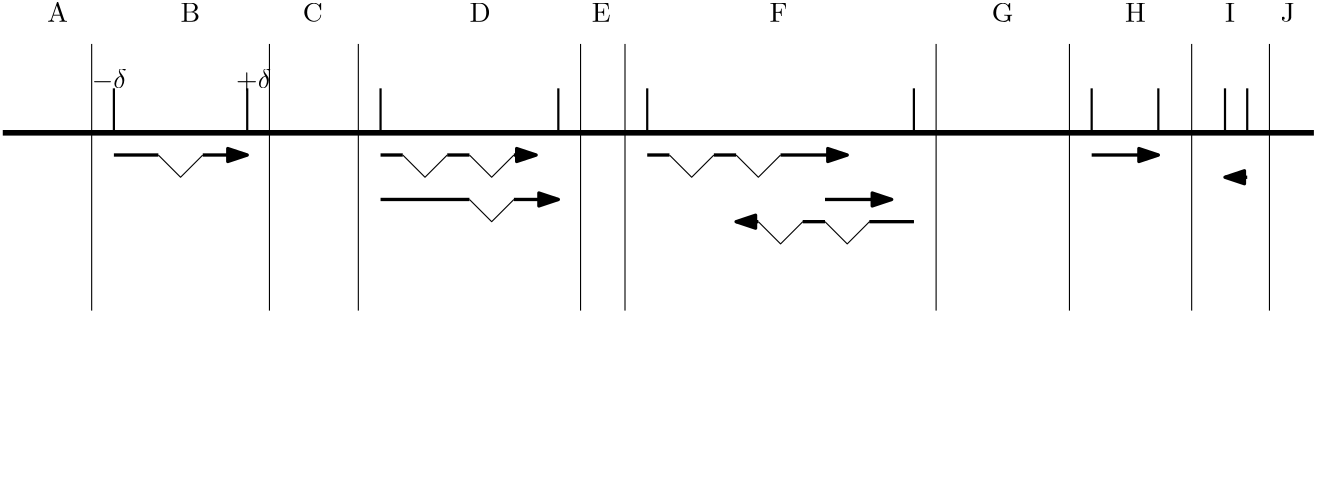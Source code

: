<?xml version="1.0"?>
<!DOCTYPE ipe SYSTEM "ipe.dtd">
<ipe version="70005" creator="Ipe 7.1.4">
<info created="D:20140127151924" modified="D:20140127172223"/>
<ipestyle name="basic">
<symbol name="arrow/arc(spx)">
<path stroke="sym-stroke" fill="sym-stroke" pen="sym-pen">
0 0 m
-1 0.333 l
-1 -0.333 l
h
</path>
</symbol>
<symbol name="arrow/farc(spx)">
<path stroke="sym-stroke" fill="white" pen="sym-pen">
0 0 m
-1 0.333 l
-1 -0.333 l
h
</path>
</symbol>
<symbol name="mark/circle(sx)" transformations="translations">
<path fill="sym-stroke">
0.6 0 0 0.6 0 0 e
0.4 0 0 0.4 0 0 e
</path>
</symbol>
<symbol name="mark/disk(sx)" transformations="translations">
<path fill="sym-stroke">
0.6 0 0 0.6 0 0 e
</path>
</symbol>
<symbol name="mark/fdisk(sfx)" transformations="translations">
<group>
<path fill="sym-fill">
0.5 0 0 0.5 0 0 e
</path>
<path fill="sym-stroke" fillrule="eofill">
0.6 0 0 0.6 0 0 e
0.4 0 0 0.4 0 0 e
</path>
</group>
</symbol>
<symbol name="mark/box(sx)" transformations="translations">
<path fill="sym-stroke" fillrule="eofill">
-0.6 -0.6 m
0.6 -0.6 l
0.6 0.6 l
-0.6 0.6 l
h
-0.4 -0.4 m
0.4 -0.4 l
0.4 0.4 l
-0.4 0.4 l
h
</path>
</symbol>
<symbol name="mark/square(sx)" transformations="translations">
<path fill="sym-stroke">
-0.6 -0.6 m
0.6 -0.6 l
0.6 0.6 l
-0.6 0.6 l
h
</path>
</symbol>
<symbol name="mark/fsquare(sfx)" transformations="translations">
<group>
<path fill="sym-fill">
-0.5 -0.5 m
0.5 -0.5 l
0.5 0.5 l
-0.5 0.5 l
h
</path>
<path fill="sym-stroke" fillrule="eofill">
-0.6 -0.6 m
0.6 -0.6 l
0.6 0.6 l
-0.6 0.6 l
h
-0.4 -0.4 m
0.4 -0.4 l
0.4 0.4 l
-0.4 0.4 l
h
</path>
</group>
</symbol>
<symbol name="mark/cross(sx)" transformations="translations">
<group>
<path fill="sym-stroke">
-0.43 -0.57 m
0.57 0.43 l
0.43 0.57 l
-0.57 -0.43 l
h
</path>
<path fill="sym-stroke">
-0.43 0.57 m
0.57 -0.43 l
0.43 -0.57 l
-0.57 0.43 l
h
</path>
</group>
</symbol>
<symbol name="arrow/fnormal(spx)">
<path stroke="sym-stroke" fill="white" pen="sym-pen">
0 0 m
-1 0.333 l
-1 -0.333 l
h
</path>
</symbol>
<symbol name="arrow/pointed(spx)">
<path stroke="sym-stroke" fill="sym-stroke" pen="sym-pen">
0 0 m
-1 0.333 l
-0.8 0 l
-1 -0.333 l
h
</path>
</symbol>
<symbol name="arrow/fpointed(spx)">
<path stroke="sym-stroke" fill="white" pen="sym-pen">
0 0 m
-1 0.333 l
-0.8 0 l
-1 -0.333 l
h
</path>
</symbol>
<symbol name="arrow/linear(spx)">
<path stroke="sym-stroke" pen="sym-pen">
-1 0.333 m
0 0 l
-1 -0.333 l
</path>
</symbol>
<symbol name="arrow/fdouble(spx)">
<path stroke="sym-stroke" fill="white" pen="sym-pen">
0 0 m
-1 0.333 l
-1 -0.333 l
h
-1 0 m
-2 0.333 l
-2 -0.333 l
h
</path>
</symbol>
<symbol name="arrow/double(spx)">
<path stroke="sym-stroke" fill="sym-stroke" pen="sym-pen">
0 0 m
-1 0.333 l
-1 -0.333 l
h
-1 0 m
-2 0.333 l
-2 -0.333 l
h
</path>
</symbol>
<pen name="heavier" value="0.8"/>
<pen name="fat" value="1.2"/>
<pen name="ultrafat" value="2"/>
<symbolsize name="large" value="5"/>
<symbolsize name="small" value="2"/>
<symbolsize name="tiny" value="1.1"/>
<arrowsize name="large" value="10"/>
<arrowsize name="small" value="5"/>
<arrowsize name="tiny" value="3"/>
<color name="red" value="1 0 0"/>
<color name="green" value="0 1 0"/>
<color name="blue" value="0 0 1"/>
<color name="yellow" value="1 1 0"/>
<color name="orange" value="1 0.647 0"/>
<color name="gold" value="1 0.843 0"/>
<color name="purple" value="0.627 0.125 0.941"/>
<color name="gray" value="0.745"/>
<color name="brown" value="0.647 0.165 0.165"/>
<color name="navy" value="0 0 0.502"/>
<color name="pink" value="1 0.753 0.796"/>
<color name="seagreen" value="0.18 0.545 0.341"/>
<color name="turquoise" value="0.251 0.878 0.816"/>
<color name="violet" value="0.933 0.51 0.933"/>
<color name="darkblue" value="0 0 0.545"/>
<color name="darkcyan" value="0 0.545 0.545"/>
<color name="darkgray" value="0.663"/>
<color name="darkgreen" value="0 0.392 0"/>
<color name="darkmagenta" value="0.545 0 0.545"/>
<color name="darkorange" value="1 0.549 0"/>
<color name="darkred" value="0.545 0 0"/>
<color name="lightblue" value="0.678 0.847 0.902"/>
<color name="lightcyan" value="0.878 1 1"/>
<color name="lightgray" value="0.827"/>
<color name="lightgreen" value="0.565 0.933 0.565"/>
<color name="lightyellow" value="1 1 0.878"/>
<dashstyle name="dashed" value="[4] 0"/>
<dashstyle name="dotted" value="[1 3] 0"/>
<dashstyle name="dash dotted" value="[4 2 1 2] 0"/>
<dashstyle name="dash dot dotted" value="[4 2 1 2 1 2] 0"/>
<textsize name="large" value="\large"/>
<textsize name="small" value="\small"/>
<textsize name="tiny" value="\tiny"/>
<textsize name="Large" value="\Large"/>
<textsize name="LARGE" value="\LARGE"/>
<textsize name="huge" value="\huge"/>
<textsize name="Huge" value="\Huge"/>
<textsize name="footnote" value="\footnotesize"/>
<textstyle name="center" begin="\begin{center}" end="\end{center}"/>
<textstyle name="itemize" begin="\begin{itemize}" end="\end{itemize}"/>
<textstyle name="item" begin="\begin{itemize}\item{}" end="\end{itemize}"/>
<gridsize name="4 pts" value="4"/>
<gridsize name="8 pts (~3 mm)" value="8"/>
<gridsize name="16 pts (~6 mm)" value="16"/>
<gridsize name="32 pts (~12 mm)" value="32"/>
<gridsize name="10 pts (~3.5 mm)" value="10"/>
<gridsize name="20 pts (~7 mm)" value="20"/>
<gridsize name="14 pts (~5 mm)" value="14"/>
<gridsize name="28 pts (~10 mm)" value="28"/>
<gridsize name="56 pts (~20 mm)" value="56"/>
<anglesize name="90 deg" value="90"/>
<anglesize name="60 deg" value="60"/>
<anglesize name="45 deg" value="45"/>
<anglesize name="30 deg" value="30"/>
<anglesize name="22.5 deg" value="22.5"/>
<tiling name="falling" angle="-60" step="4" width="1"/>
<tiling name="rising" angle="30" step="4" width="1"/>
</ipestyle>
<page>
<layer name="alpha"/>
<view layers="alpha" active="alpha"/>
<path layer="alpha" stroke="black" pen="fat">
72 632 m
88 632 l
88 632 l
</path>
<path fill="white" pen="fat" arrow="normal/normal">
104 632 m
120 632 l
</path>
<path fill="white" pen="ultrafat" arrow="normal/normal" rarrow="normal/normal">
104 616 m
120 616 l
</path>
<path stroke="black" pen="fat" arrow="normal/normal">
104 632 m
104 632 l
120 632 l
</path>
<path stroke="black">
88 632 m
96 624 l
104 632 l
104 632 l
</path>
<path stroke="black" pen="heavier">
120 640 m
120 656 l
120 656 l
</path>
<path stroke="black" pen="heavier">
72 640 m
72 656 l
72 656 l
</path>
<path stroke="black" pen="fat">
168 632 m
176 632 l
176 632 l
176 632 l
</path>
<path stroke="black" pen="fat">
192 632 m
200 632 l
200 632 l
</path>
<path stroke="black">
200 632 m
208 624 l
216 632 l
216 632 l
</path>
<path stroke="black" pen="fat" arrow="normal/normal">
216 632 m
224 632 l
</path>
<path stroke="black" pen="fat">
168 616 m
200 616 l
200 616 l
</path>
<path stroke="black">
200 616 m
208 608 l
216 616 l
</path>
<path stroke="black" pen="fat" arrow="normal/normal">
216 616 m
232 616 l
</path>
<path stroke="black" pen="fat">
264 632 m
272 632 l
</path>
<path stroke="black" pen="fat">
288 632 m
296 632 l
</path>
<path stroke="black" pen="fat" arrow="normal/normal">
312 632 m
336 632 l
</path>
<path stroke="black">
272 632 m
280 624 l
288 632 l
</path>
<path stroke="black">
296 632 m
304 624 l
312 632 l
</path>
<path stroke="black" pen="heavier">
344 608 m
360 608 l
</path>
<path stroke="black" pen="heavier">
328 608 m
320 608 l
320 608 l
320 608 l
</path>
<path stroke="black" pen="fat">
320 608 m
328 608 l
328 608 l
</path>
<path stroke="black" pen="fat">
344 608 m
360 608 l
</path>
<path stroke="black" pen="fat" arrow="normal/normal">
304 608 m
296 608 l
</path>
<path stroke="black">
304 608 m
312 600 l
320 608 l
</path>
<path stroke="black">
328 608 m
336 600 l
344 608 l
</path>
<path stroke="black">
368 672 m
368 584 l
368 576 l
368 576 l
</path>
<path stroke="black">
256 672 m
256 576 l
256 576 l
</path>
<path stroke="black">
64 672 m
64 576 l
</path>
<path stroke="black">
128 576 m
128 672 l
128 672 l
</path>
<path stroke="black">
160 672 m
160 576 l
</path>
<path stroke="black">
240 576 m
240 672 l
</path>
<path stroke="black" pen="fat" arrow="normal/normal">
328 616 m
352 616 l
</path>
<path stroke="black">
416 672 m
416 576 l
416 576 l
</path>
<path stroke="black" pen="heavier">
232 640 m
232 656 l
232 656 l
</path>
<path stroke="black" pen="heavier">
264 640 m
264 656 l
</path>
<path stroke="black" pen="heavier">
360 640 m
360 656 l
</path>
<path stroke="black" pen="heavier">
168 640 m
168 656 l
</path>
<path stroke="black" pen="fat" arrow="normal/normal">
424 632 m
448 632 l
</path>
<path stroke="black" pen="heavier">
424 640 m
424 656 l
</path>
<path stroke="black" pen="heavier">
480 656 m
480 644 l
480 640 l
</path>
<path stroke="black" pen="heavier">
408 516 m
408 516 l
408 516 l
</path>
<path stroke="black" pen="heavier">
448 656 m
448 640 l
</path>
<path stroke="black" pen="heavier">
472 656 m
472 640 l
</path>
<path stroke="black">
460 672 m
460 576 l
460 576 l
</path>
<path stroke="black" pen="fat" arrow="normal/normal">
480 624 m
472 624 l
</path>
<path stroke="black">
488 672 m
488 576 l
488 576 l
</path>
<path stroke="black" pen="ultrafat">
32 640 m
504 640 l
</path>
<text transformations="translations" pos="48 680" stroke="black" type="label" width="7.472" height="6.808" depth="0" valign="baseline">A</text>
<text transformations="translations" pos="96 680" stroke="black" type="label" width="7.057" height="6.808" depth="0" valign="baseline">B</text>
<text transformations="translations" pos="140 680" stroke="black" type="label" width="7.195" height="6.808" depth="0" valign="baseline">C</text>
<text transformations="translations" pos="200 680" stroke="black" type="label" width="7.61" height="6.808" depth="0" valign="baseline">D</text>
<text transformations="translations" pos="244 680" stroke="black" type="label" width="6.78" height="6.808" depth="0" valign="baseline">E</text>
<text transformations="translations" pos="308 680" stroke="black" type="label" width="6.503" height="6.808" depth="0" valign="baseline">F</text>
<text transformations="translations" pos="388 680" stroke="black" type="label" width="7.818" height="6.808" depth="0" valign="baseline">G</text>
<text transformations="translations" pos="436 680" stroke="black" type="label" width="7.472" height="6.808" depth="0" valign="baseline">H</text>
<text transformations="translations" pos="472 680" stroke="black" type="label" width="3.598" height="6.808" depth="0" valign="baseline">I</text>
<text transformations="translations" pos="492 680" stroke="black" type="label" width="5.12" height="6.808" depth="0" valign="baseline">J</text>
<text transformations="translations" pos="64 656" stroke="black" type="label" width="12.554" height="6.919" depth="0.83" valign="baseline">$-\delta$</text>
<text transformations="translations" pos="116 656" stroke="black" type="label" width="12.554" height="6.919" depth="0.83" valign="baseline">$+\delta$</text>
<path stroke="black">
176 632 m
184 624 l
192 632 l
</path>
</page>
</ipe>
